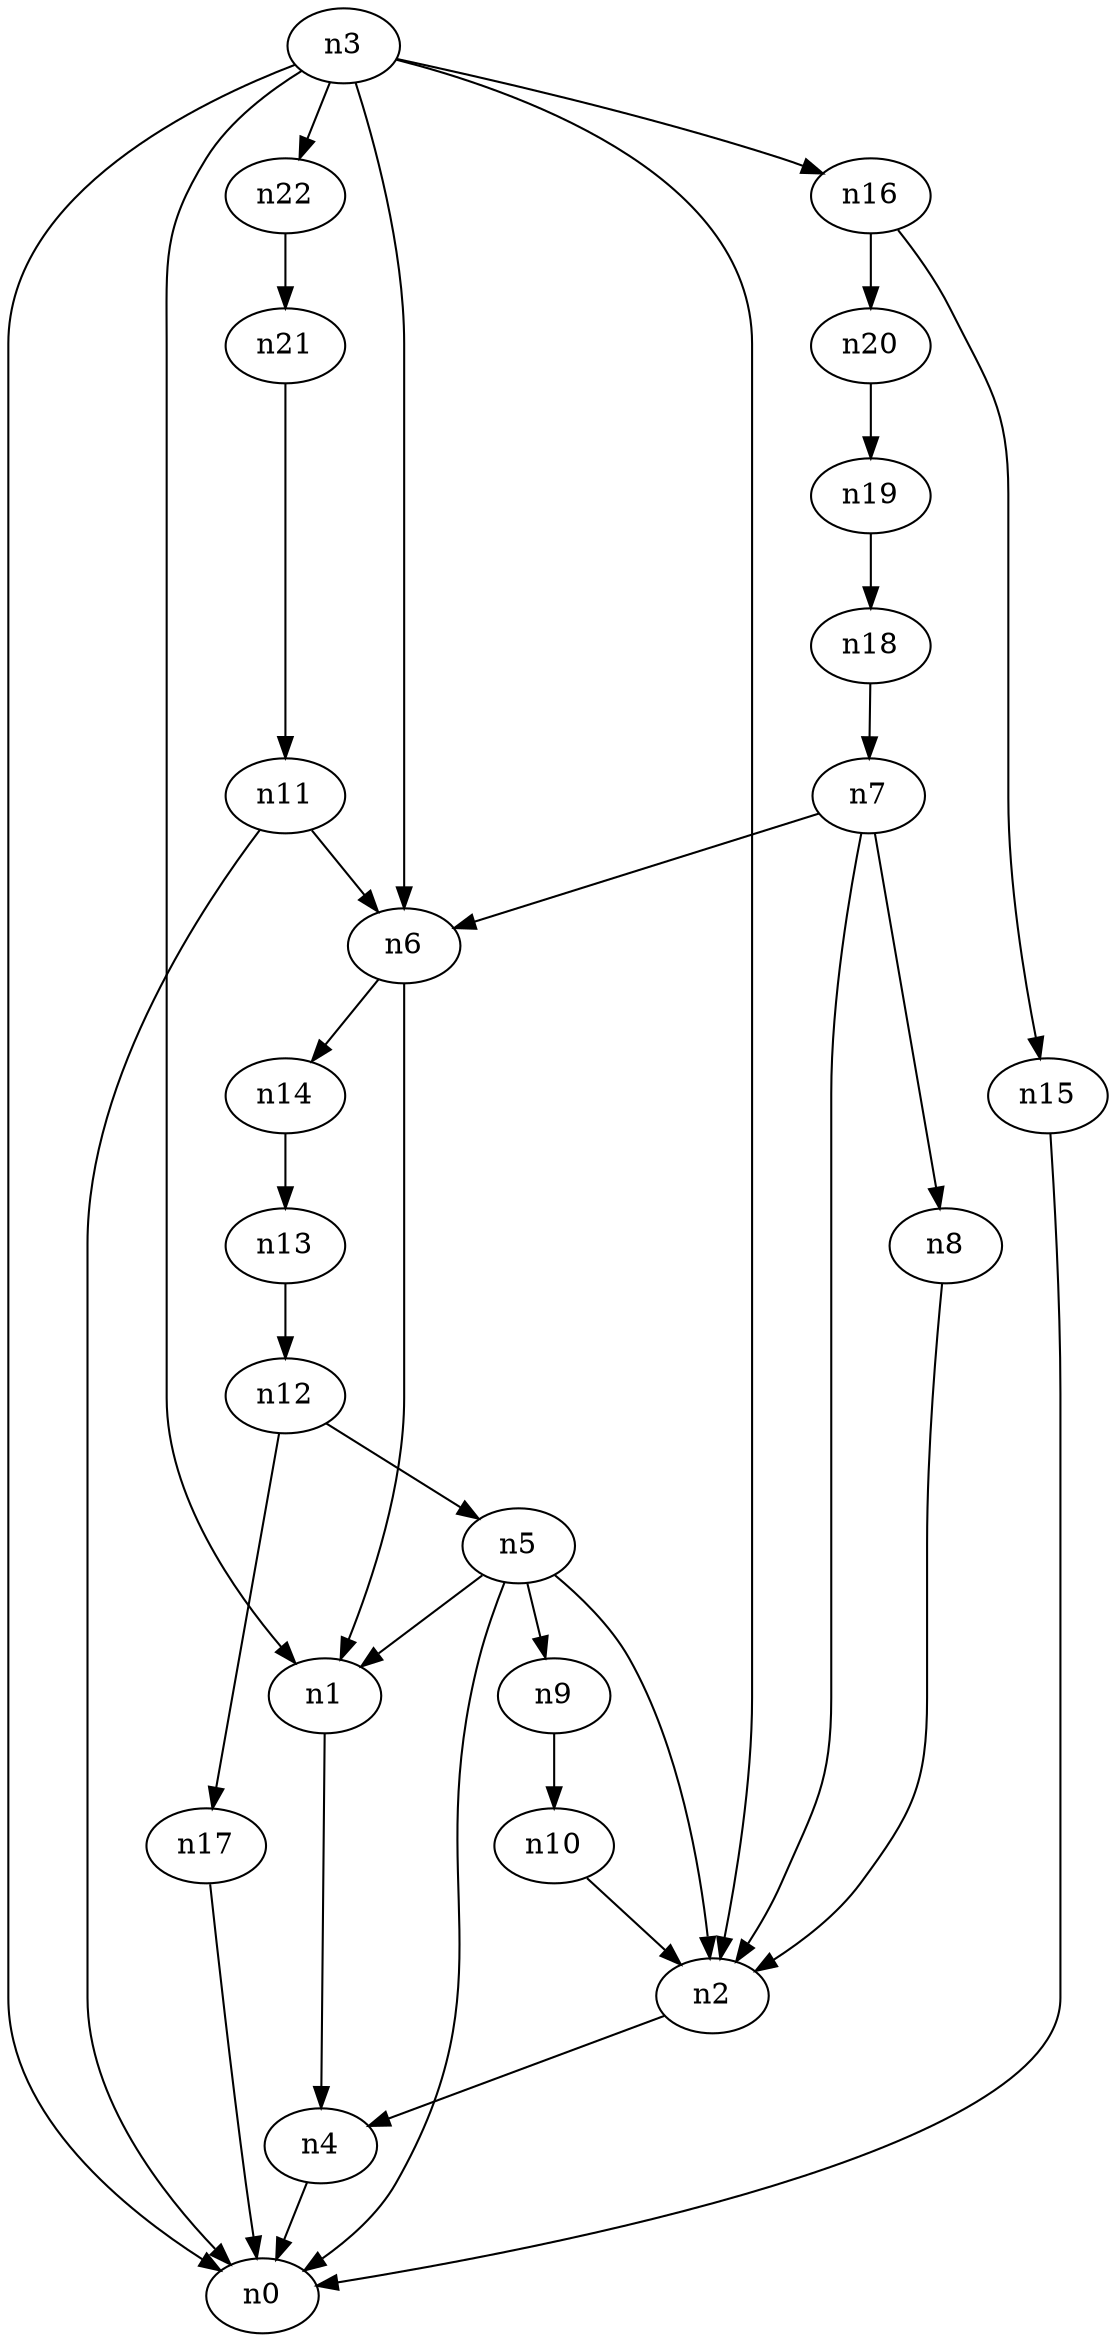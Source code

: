 digraph G {
	n1 -> n4	 [_graphml_id=e4];
	n2 -> n4	 [_graphml_id=e7];
	n3 -> n0	 [_graphml_id=e0];
	n3 -> n1	 [_graphml_id=e3];
	n3 -> n2	 [_graphml_id=e6];
	n3 -> n6	 [_graphml_id=e18];
	n3 -> n16	 [_graphml_id=e25];
	n3 -> n22	 [_graphml_id=e35];
	n4 -> n0	 [_graphml_id=e1];
	n5 -> n0	 [_graphml_id=e2];
	n5 -> n1	 [_graphml_id=e5];
	n5 -> n2	 [_graphml_id=e8];
	n5 -> n9	 [_graphml_id=e13];
	n6 -> n1	 [_graphml_id=e9];
	n6 -> n14	 [_graphml_id=e22];
	n7 -> n2	 [_graphml_id=e28];
	n7 -> n6	 [_graphml_id=e10];
	n7 -> n8	 [_graphml_id=e11];
	n8 -> n2	 [_graphml_id=e12];
	n9 -> n10	 [_graphml_id=e14];
	n10 -> n2	 [_graphml_id=e15];
	n11 -> n0	 [_graphml_id=e17];
	n11 -> n6	 [_graphml_id=e16];
	n12 -> n5	 [_graphml_id=e19];
	n12 -> n17	 [_graphml_id=e26];
	n13 -> n12	 [_graphml_id=e20];
	n14 -> n13	 [_graphml_id=e21];
	n15 -> n0	 [_graphml_id=e23];
	n16 -> n15	 [_graphml_id=e24];
	n16 -> n20	 [_graphml_id=e32];
	n17 -> n0	 [_graphml_id=e27];
	n18 -> n7	 [_graphml_id=e29];
	n19 -> n18	 [_graphml_id=e30];
	n20 -> n19	 [_graphml_id=e31];
	n21 -> n11	 [_graphml_id=e33];
	n22 -> n21	 [_graphml_id=e34];
}
